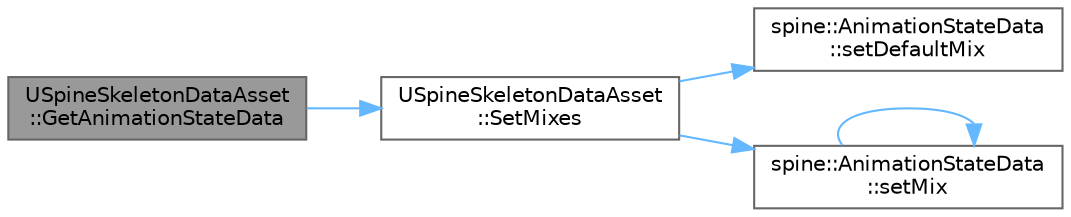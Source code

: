 digraph "USpineSkeletonDataAsset::GetAnimationStateData"
{
 // LATEX_PDF_SIZE
  bgcolor="transparent";
  edge [fontname=Helvetica,fontsize=10,labelfontname=Helvetica,labelfontsize=10];
  node [fontname=Helvetica,fontsize=10,shape=box,height=0.2,width=0.4];
  rankdir="LR";
  Node1 [id="Node000001",label="USpineSkeletonDataAsset\l::GetAnimationStateData",height=0.2,width=0.4,color="gray40", fillcolor="grey60", style="filled", fontcolor="black",tooltip=" "];
  Node1 -> Node2 [id="edge1_Node000001_Node000002",color="steelblue1",style="solid",tooltip=" "];
  Node2 [id="Node000002",label="USpineSkeletonDataAsset\l::SetMixes",height=0.2,width=0.4,color="grey40", fillcolor="white", style="filled",URL="$class_u_spine_skeleton_data_asset.html#aefce34478bf022ba96c4a13dcb6263f3",tooltip=" "];
  Node2 -> Node3 [id="edge2_Node000002_Node000003",color="steelblue1",style="solid",tooltip=" "];
  Node3 [id="Node000003",label="spine::AnimationStateData\l::setDefaultMix",height=0.2,width=0.4,color="grey40", fillcolor="white", style="filled",URL="$classspine_1_1_animation_state_data.html#a21191949c5bbff8f4a8aa39031e2aff4",tooltip=" "];
  Node2 -> Node4 [id="edge3_Node000002_Node000004",color="steelblue1",style="solid",tooltip=" "];
  Node4 [id="Node000004",label="spine::AnimationStateData\l::setMix",height=0.2,width=0.4,color="grey40", fillcolor="white", style="filled",URL="$classspine_1_1_animation_state_data.html#a8f31768649f376b0c4b8966f5535c623",tooltip="Sets a mix duration by animation names."];
  Node4 -> Node4 [id="edge4_Node000004_Node000004",color="steelblue1",style="solid",tooltip=" "];
}
